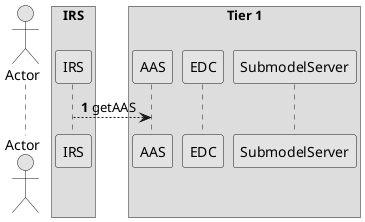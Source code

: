 @startuml
autonumber

skinparam monochrome true
skinparam shadowing false

actor Actor

box IRS
participant IRS

end box


box Tier 1
participant AAS
participant EDC
participant SubmodelServer

end box


IRS --> AAS : getAAS  
@enduml